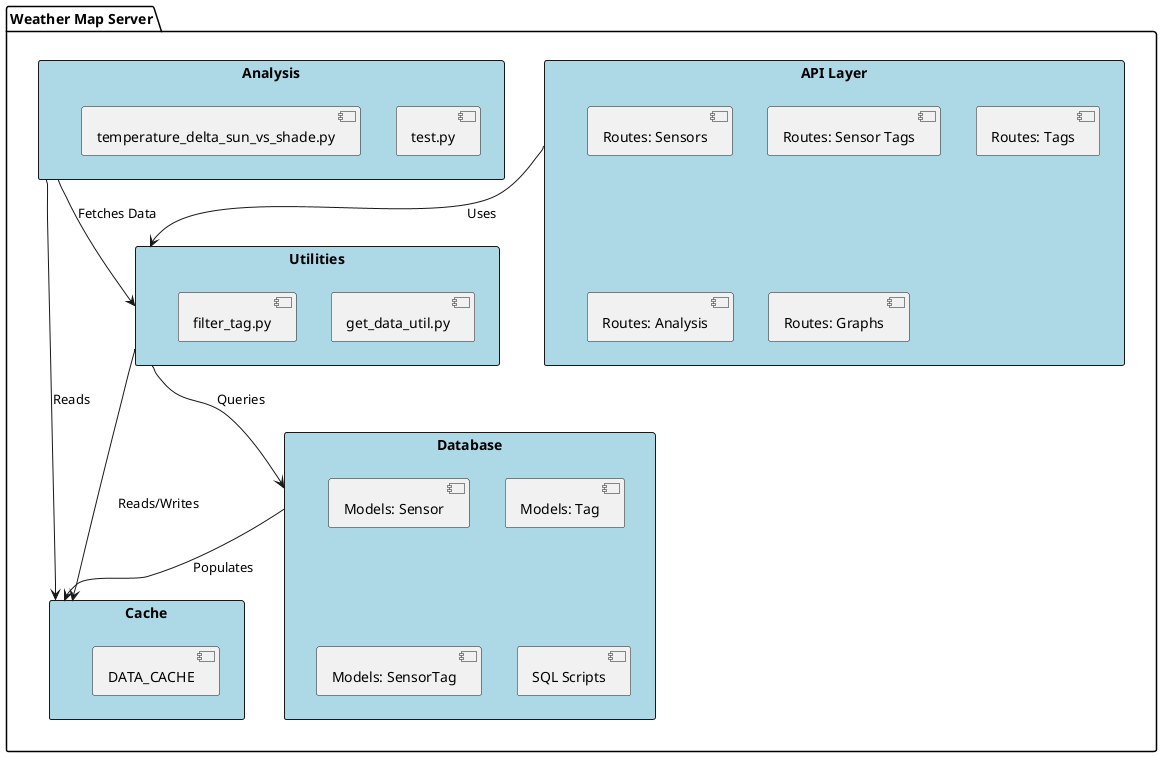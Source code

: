 @startuml Server
!define RECTANGLE_COLOR #ADD8E6

package "Weather Map Server" {
    rectangle "API Layer" as api_layer RECTANGLE_COLOR {
        [Routes: Sensors]
        [Routes: Sensor Tags]
        [Routes: Tags]
        [Routes: Analysis]
        [Routes: Graphs]
    }

    rectangle "Utilities" as utilities RECTANGLE_COLOR {
        [get_data_util.py]
        [filter_tag.py]
    }

    rectangle "Database" as database RECTANGLE_COLOR {
        [Models: Sensor]
        [Models: Tag]
        [Models: SensorTag]
        [SQL Scripts]
    }

    rectangle "Cache" as cache RECTANGLE_COLOR {
        [DATA_CACHE]
    }

    rectangle "Analysis" as analysis RECTANGLE_COLOR {
        [test.py]
        [temperature_delta_sun_vs_shade.py]
    }
}

api_layer --> utilities : Uses
utilities --> database : Queries
utilities --> cache : Reads/Writes
analysis --> utilities : Fetches Data
analysis --> cache : Reads
database --> cache : Populates

@enduml
